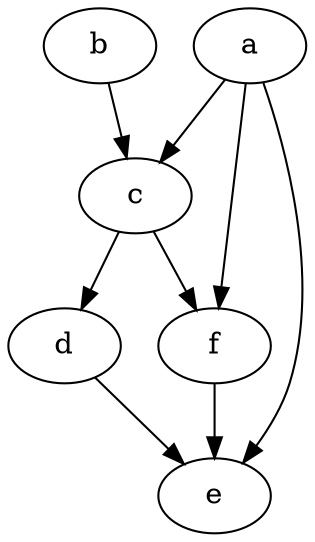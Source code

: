 digraph "MichaelsStupidTestCase" {
	a	[weight=1];
	b	[weight=2];
	c	[weight=9];
	d	[weight=6];
	e	[weight=3];
	f	[weight=8];
	a->f	[weight=7];
	b->c	[weight=3];
	c->f	[weight=9];
	a->c	[weight=4];
	f->e	[weight=2];
	d->e	[weight=8];
	c->d	[weight=4];
	a->e	[weight=7];
}